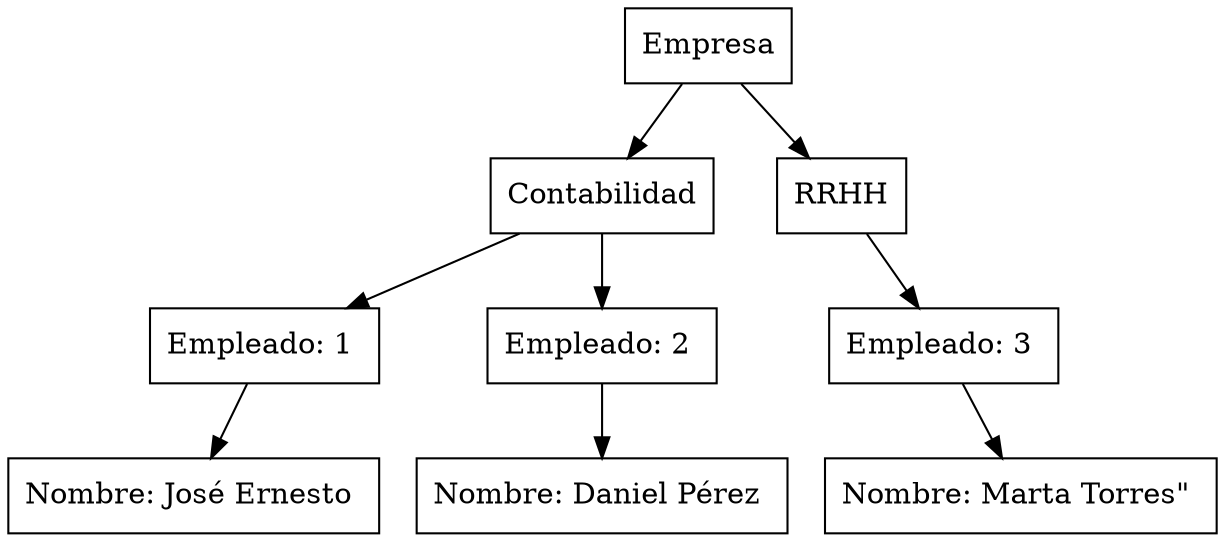 digraph G { 
node[shape=box] 
nodoRaiz[label="Empresa"] 
nodoDeptoContabilidad[label="Contabilidad"] 
nodoRaiz ->nodoDeptoContabilidad
nodoEmpl1[label="Empleado: 1 "] 
nodoDeptoContabilidad->nodoEmpl1
nodoEmpl1name[label="Nombre: José Ernesto "] 
nodoEmpl1->nodoEmpl1name
nodoEmpl2[label="Empleado: 2 "] 
nodoDeptoContabilidad->nodoEmpl2
nodoEmpl2name[label="Nombre: Daniel Pérez "] 
nodoEmpl2->nodoEmpl2name
nodoDeptoRRHH[label="RRHH"] 
nodoRaiz ->nodoDeptoRRHH
nodoEmpl3[label="Empleado: 3 "] 
nodoDeptoRRHH->nodoEmpl3
nodoEmpl3name[label="Nombre: Marta Torres\" "] 
nodoEmpl3->nodoEmpl3name
}